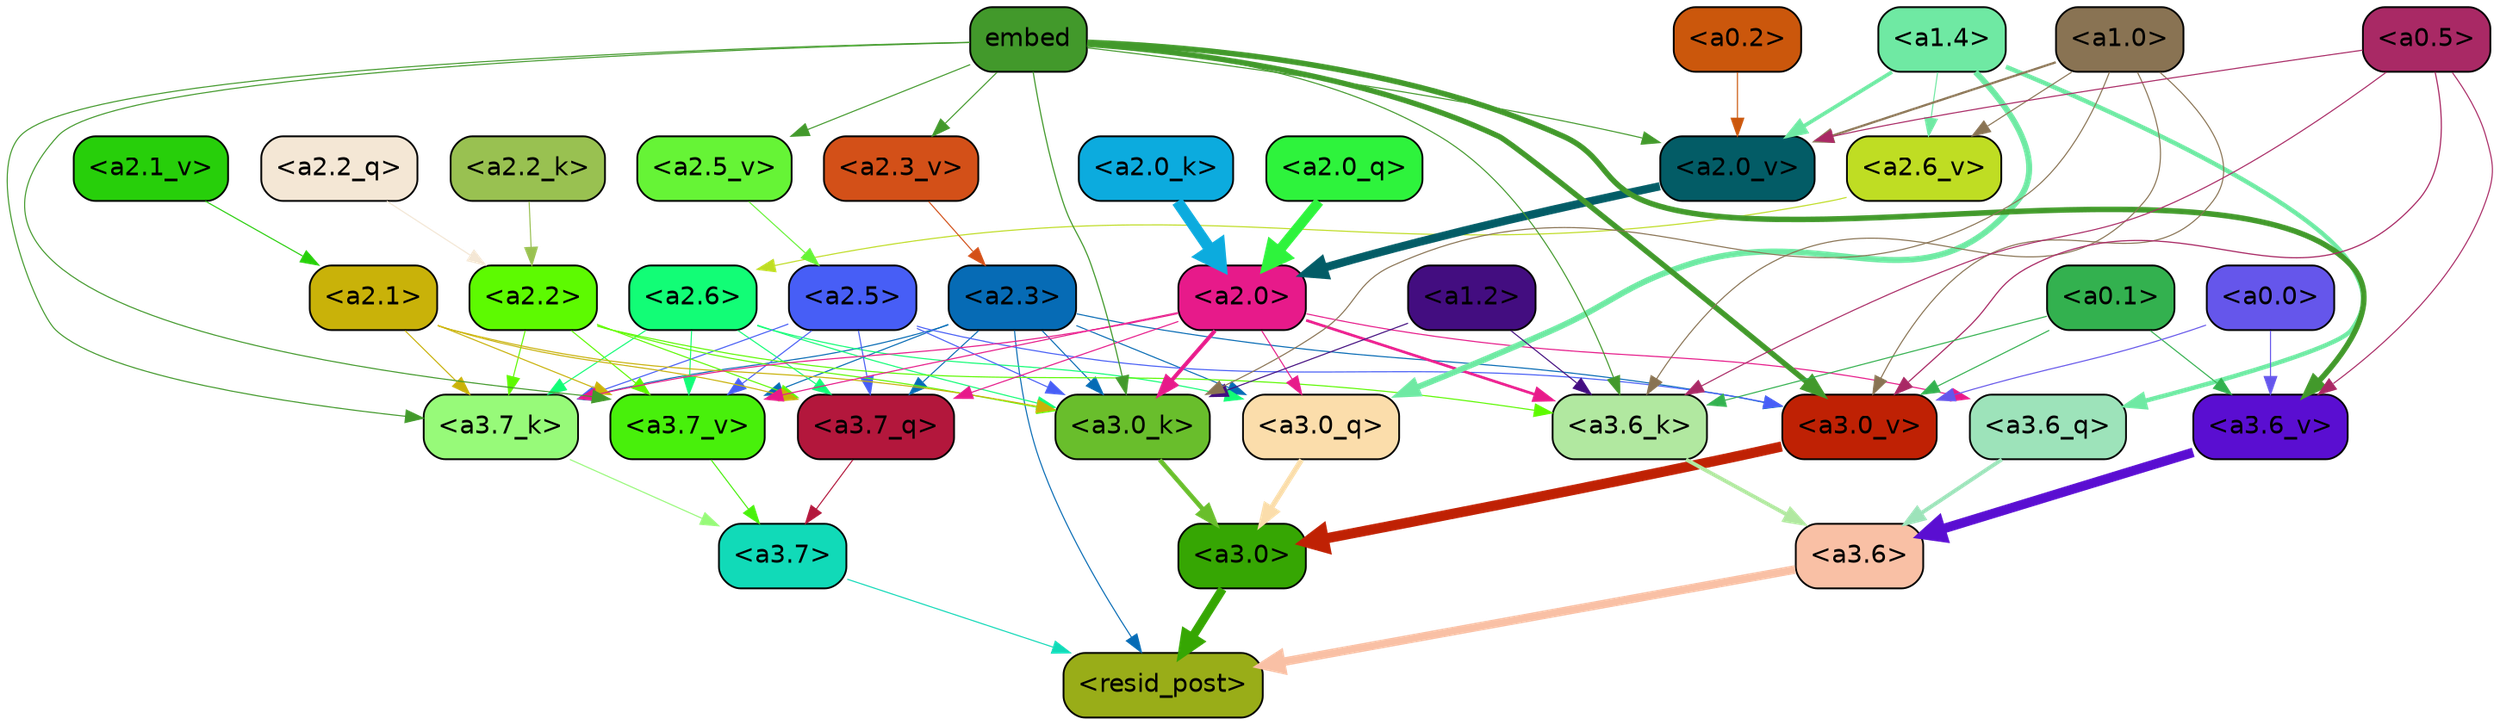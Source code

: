 strict digraph "" {
	graph [bgcolor=transparent,
		layout=dot,
		overlap=false,
		splines=true
	];
	"<a3.7>"	[color=black,
		fillcolor="#11dab8",
		fontname=Helvetica,
		shape=box,
		style="filled, rounded"];
	"<resid_post>"	[color=black,
		fillcolor="#99ad18",
		fontname=Helvetica,
		shape=box,
		style="filled, rounded"];
	"<a3.7>" -> "<resid_post>"	[color="#11dab8",
		penwidth=0.6];
	"<a3.6>"	[color=black,
		fillcolor="#f9c0a5",
		fontname=Helvetica,
		shape=box,
		style="filled, rounded"];
	"<a3.6>" -> "<resid_post>"	[color="#f9c0a5",
		penwidth=4.7534414529800415];
	"<a3.0>"	[color=black,
		fillcolor="#36a603",
		fontname=Helvetica,
		shape=box,
		style="filled, rounded"];
	"<a3.0>" -> "<resid_post>"	[color="#36a603",
		penwidth=4.898576855659485];
	"<a2.3>"	[color=black,
		fillcolor="#066bb5",
		fontname=Helvetica,
		shape=box,
		style="filled, rounded"];
	"<a2.3>" -> "<resid_post>"	[color="#066bb5",
		penwidth=0.6];
	"<a3.7_q>"	[color=black,
		fillcolor="#b3173c",
		fontname=Helvetica,
		shape=box,
		style="filled, rounded"];
	"<a2.3>" -> "<a3.7_q>"	[color="#066bb5",
		penwidth=0.6];
	"<a3.0_q>"	[color=black,
		fillcolor="#fbddab",
		fontname=Helvetica,
		shape=box,
		style="filled, rounded"];
	"<a2.3>" -> "<a3.0_q>"	[color="#066bb5",
		penwidth=0.6];
	"<a3.7_k>"	[color=black,
		fillcolor="#97fa79",
		fontname=Helvetica,
		shape=box,
		style="filled, rounded"];
	"<a2.3>" -> "<a3.7_k>"	[color="#066bb5",
		penwidth=0.6];
	"<a3.0_k>"	[color=black,
		fillcolor="#69be2c",
		fontname=Helvetica,
		shape=box,
		style="filled, rounded"];
	"<a2.3>" -> "<a3.0_k>"	[color="#066bb5",
		penwidth=0.6];
	"<a3.7_v>"	[color=black,
		fillcolor="#48f00b",
		fontname=Helvetica,
		shape=box,
		style="filled, rounded"];
	"<a2.3>" -> "<a3.7_v>"	[color="#066bb5",
		penwidth=0.6];
	"<a3.0_v>"	[color=black,
		fillcolor="#bf2104",
		fontname=Helvetica,
		shape=box,
		style="filled, rounded"];
	"<a2.3>" -> "<a3.0_v>"	[color="#066bb5",
		penwidth=0.6];
	"<a3.7_q>" -> "<a3.7>"	[color="#b3173c",
		penwidth=0.6];
	"<a3.6_q>"	[color=black,
		fillcolor="#9de3ba",
		fontname=Helvetica,
		shape=box,
		style="filled, rounded"];
	"<a3.6_q>" -> "<a3.6>"	[color="#9de3ba",
		penwidth=2.160832464694977];
	"<a3.0_q>" -> "<a3.0>"	[color="#fbddab",
		penwidth=2.870753765106201];
	"<a3.7_k>" -> "<a3.7>"	[color="#97fa79",
		penwidth=0.6];
	"<a3.6_k>"	[color=black,
		fillcolor="#b1e8a0",
		fontname=Helvetica,
		shape=box,
		style="filled, rounded"];
	"<a3.6_k>" -> "<a3.6>"	[color="#b1e8a0",
		penwidth=2.13908451795578];
	"<a3.0_k>" -> "<a3.0>"	[color="#69be2c",
		penwidth=2.520303964614868];
	"<a3.7_v>" -> "<a3.7>"	[color="#48f00b",
		penwidth=0.6];
	"<a3.6_v>"	[color=black,
		fillcolor="#5a0ed1",
		fontname=Helvetica,
		shape=box,
		style="filled, rounded"];
	"<a3.6_v>" -> "<a3.6>"	[color="#5a0ed1",
		penwidth=5.297133803367615];
	"<a3.0_v>" -> "<a3.0>"	[color="#bf2104",
		penwidth=5.680712580680847];
	"<a2.6>"	[color=black,
		fillcolor="#12fd76",
		fontname=Helvetica,
		shape=box,
		style="filled, rounded"];
	"<a2.6>" -> "<a3.7_q>"	[color="#12fd76",
		penwidth=0.6];
	"<a2.6>" -> "<a3.0_q>"	[color="#12fd76",
		penwidth=0.6];
	"<a2.6>" -> "<a3.7_k>"	[color="#12fd76",
		penwidth=0.6];
	"<a2.6>" -> "<a3.0_k>"	[color="#12fd76",
		penwidth=0.6];
	"<a2.6>" -> "<a3.7_v>"	[color="#12fd76",
		penwidth=0.6];
	"<a2.5>"	[color=black,
		fillcolor="#475ef6",
		fontname=Helvetica,
		shape=box,
		style="filled, rounded"];
	"<a2.5>" -> "<a3.7_q>"	[color="#475ef6",
		penwidth=0.6];
	"<a2.5>" -> "<a3.7_k>"	[color="#475ef6",
		penwidth=0.6];
	"<a2.5>" -> "<a3.0_k>"	[color="#475ef6",
		penwidth=0.6];
	"<a2.5>" -> "<a3.7_v>"	[color="#475ef6",
		penwidth=0.6];
	"<a2.5>" -> "<a3.0_v>"	[color="#475ef6",
		penwidth=0.6];
	"<a2.2>"	[color=black,
		fillcolor="#5dfa01",
		fontname=Helvetica,
		shape=box,
		style="filled, rounded"];
	"<a2.2>" -> "<a3.7_q>"	[color="#5dfa01",
		penwidth=0.6];
	"<a2.2>" -> "<a3.7_k>"	[color="#5dfa01",
		penwidth=0.6];
	"<a2.2>" -> "<a3.6_k>"	[color="#5dfa01",
		penwidth=0.6];
	"<a2.2>" -> "<a3.0_k>"	[color="#5dfa01",
		penwidth=0.6];
	"<a2.2>" -> "<a3.7_v>"	[color="#5dfa01",
		penwidth=0.6];
	"<a2.1>"	[color=black,
		fillcolor="#c9b209",
		fontname=Helvetica,
		shape=box,
		style="filled, rounded"];
	"<a2.1>" -> "<a3.7_q>"	[color="#c9b209",
		penwidth=0.6];
	"<a2.1>" -> "<a3.7_k>"	[color="#c9b209",
		penwidth=0.6];
	"<a2.1>" -> "<a3.0_k>"	[color="#c9b209",
		penwidth=0.6];
	"<a2.1>" -> "<a3.7_v>"	[color="#c9b209",
		penwidth=0.6];
	"<a2.0>"	[color=black,
		fillcolor="#e71a8a",
		fontname=Helvetica,
		shape=box,
		style="filled, rounded"];
	"<a2.0>" -> "<a3.7_q>"	[color="#e71a8a",
		penwidth=0.6];
	"<a2.0>" -> "<a3.6_q>"	[color="#e71a8a",
		penwidth=0.6];
	"<a2.0>" -> "<a3.0_q>"	[color="#e71a8a",
		penwidth=0.6];
	"<a2.0>" -> "<a3.7_k>"	[color="#e71a8a",
		penwidth=0.6];
	"<a2.0>" -> "<a3.6_k>"	[color="#e71a8a",
		penwidth=1.4957321882247925];
	"<a2.0>" -> "<a3.0_k>"	[color="#e71a8a",
		penwidth=2.18752121925354];
	"<a2.0>" -> "<a3.7_v>"	[color="#e71a8a",
		penwidth=0.6];
	"<a1.4>"	[color=black,
		fillcolor="#6fe9a3",
		fontname=Helvetica,
		shape=box,
		style="filled, rounded"];
	"<a1.4>" -> "<a3.6_q>"	[color="#6fe9a3",
		penwidth=2.4829938411712646];
	"<a1.4>" -> "<a3.0_q>"	[color="#6fe9a3",
		penwidth=3.299744725227356];
	"<a2.6_v>"	[color=black,
		fillcolor="#bfdd23",
		fontname=Helvetica,
		shape=box,
		style="filled, rounded"];
	"<a1.4>" -> "<a2.6_v>"	[color="#6fe9a3",
		penwidth=0.6];
	"<a2.0_v>"	[color=black,
		fillcolor="#035c66",
		fontname=Helvetica,
		shape=box,
		style="filled, rounded"];
	"<a1.4>" -> "<a2.0_v>"	[color="#6fe9a3",
		penwidth=2.092592429369688];
	embed	[color=black,
		fillcolor="#42992b",
		fontname=Helvetica,
		shape=box,
		style="filled, rounded"];
	embed -> "<a3.7_k>"	[color="#42992b",
		penwidth=0.6];
	embed -> "<a3.6_k>"	[color="#42992b",
		penwidth=0.6];
	embed -> "<a3.0_k>"	[color="#42992b",
		penwidth=0.6394047290086746];
	embed -> "<a3.7_v>"	[color="#42992b",
		penwidth=0.6];
	embed -> "<a3.6_v>"	[color="#42992b",
		penwidth=3.067279100418091];
	embed -> "<a3.0_v>"	[color="#42992b",
		penwidth=3.0212591886520386];
	"<a2.5_v>"	[color=black,
		fillcolor="#66f436",
		fontname=Helvetica,
		shape=box,
		style="filled, rounded"];
	embed -> "<a2.5_v>"	[color="#42992b",
		penwidth=0.6];
	"<a2.3_v>"	[color=black,
		fillcolor="#d35018",
		fontname=Helvetica,
		shape=box,
		style="filled, rounded"];
	embed -> "<a2.3_v>"	[color="#42992b",
		penwidth=0.6];
	embed -> "<a2.0_v>"	[color="#42992b",
		penwidth=0.6];
	"<a1.2>"	[color=black,
		fillcolor="#430d80",
		fontname=Helvetica,
		shape=box,
		style="filled, rounded"];
	"<a1.2>" -> "<a3.6_k>"	[color="#430d80",
		penwidth=0.6];
	"<a1.2>" -> "<a3.0_k>"	[color="#430d80",
		penwidth=0.6];
	"<a1.0>"	[color=black,
		fillcolor="#897353",
		fontname=Helvetica,
		shape=box,
		style="filled, rounded"];
	"<a1.0>" -> "<a3.6_k>"	[color="#897353",
		penwidth=0.6];
	"<a1.0>" -> "<a3.0_k>"	[color="#897353",
		penwidth=0.6];
	"<a1.0>" -> "<a3.0_v>"	[color="#897353",
		penwidth=0.6];
	"<a1.0>" -> "<a2.6_v>"	[color="#897353",
		penwidth=0.6];
	"<a1.0>" -> "<a2.0_v>"	[color="#897353",
		penwidth=1.2132605910301208];
	"<a0.5>"	[color=black,
		fillcolor="#a92965",
		fontname=Helvetica,
		shape=box,
		style="filled, rounded"];
	"<a0.5>" -> "<a3.6_k>"	[color="#a92965",
		penwidth=0.6];
	"<a0.5>" -> "<a3.6_v>"	[color="#a92965",
		penwidth=0.6];
	"<a0.5>" -> "<a3.0_v>"	[color="#a92965",
		penwidth=0.648682102560997];
	"<a0.5>" -> "<a2.0_v>"	[color="#a92965",
		penwidth=0.6];
	"<a0.1>"	[color=black,
		fillcolor="#33b14f",
		fontname=Helvetica,
		shape=box,
		style="filled, rounded"];
	"<a0.1>" -> "<a3.6_k>"	[color="#33b14f",
		penwidth=0.6];
	"<a0.1>" -> "<a3.6_v>"	[color="#33b14f",
		penwidth=0.6];
	"<a0.1>" -> "<a3.0_v>"	[color="#33b14f",
		penwidth=0.6];
	"<a0.0>"	[color=black,
		fillcolor="#6556eb",
		fontname=Helvetica,
		shape=box,
		style="filled, rounded"];
	"<a0.0>" -> "<a3.6_v>"	[color="#6556eb",
		penwidth=0.6];
	"<a0.0>" -> "<a3.0_v>"	[color="#6556eb",
		penwidth=0.6];
	"<a2.2_q>"	[color=black,
		fillcolor="#f4e7d5",
		fontname=Helvetica,
		shape=box,
		style="filled, rounded"];
	"<a2.2_q>" -> "<a2.2>"	[color="#f4e7d5",
		penwidth=0.6];
	"<a2.0_q>"	[color=black,
		fillcolor="#2ef33c",
		fontname=Helvetica,
		shape=box,
		style="filled, rounded"];
	"<a2.0_q>" -> "<a2.0>"	[color="#2ef33c",
		penwidth=5.681910276412964];
	"<a2.2_k>"	[color=black,
		fillcolor="#99c151",
		fontname=Helvetica,
		shape=box,
		style="filled, rounded"];
	"<a2.2_k>" -> "<a2.2>"	[color="#99c151",
		penwidth=0.6];
	"<a2.0_k>"	[color=black,
		fillcolor="#0cabde",
		fontname=Helvetica,
		shape=box,
		style="filled, rounded"];
	"<a2.0_k>" -> "<a2.0>"	[color="#0cabde",
		penwidth=6.447777509689331];
	"<a2.6_v>" -> "<a2.6>"	[color="#bfdd23",
		penwidth=0.6];
	"<a2.5_v>" -> "<a2.5>"	[color="#66f436",
		penwidth=0.6];
	"<a2.3_v>" -> "<a2.3>"	[color="#d35018",
		penwidth=0.6];
	"<a2.1_v>"	[color=black,
		fillcolor="#27cf0a",
		fontname=Helvetica,
		shape=box,
		style="filled, rounded"];
	"<a2.1_v>" -> "<a2.1>"	[color="#27cf0a",
		penwidth=0.6];
	"<a2.0_v>" -> "<a2.0>"	[color="#035c66",
		penwidth=4.5695202350616455];
	"<a0.2>"	[color=black,
		fillcolor="#cb570c",
		fontname=Helvetica,
		shape=box,
		style="filled, rounded"];
	"<a0.2>" -> "<a2.0_v>"	[color="#cb570c",
		penwidth=0.6];
}
